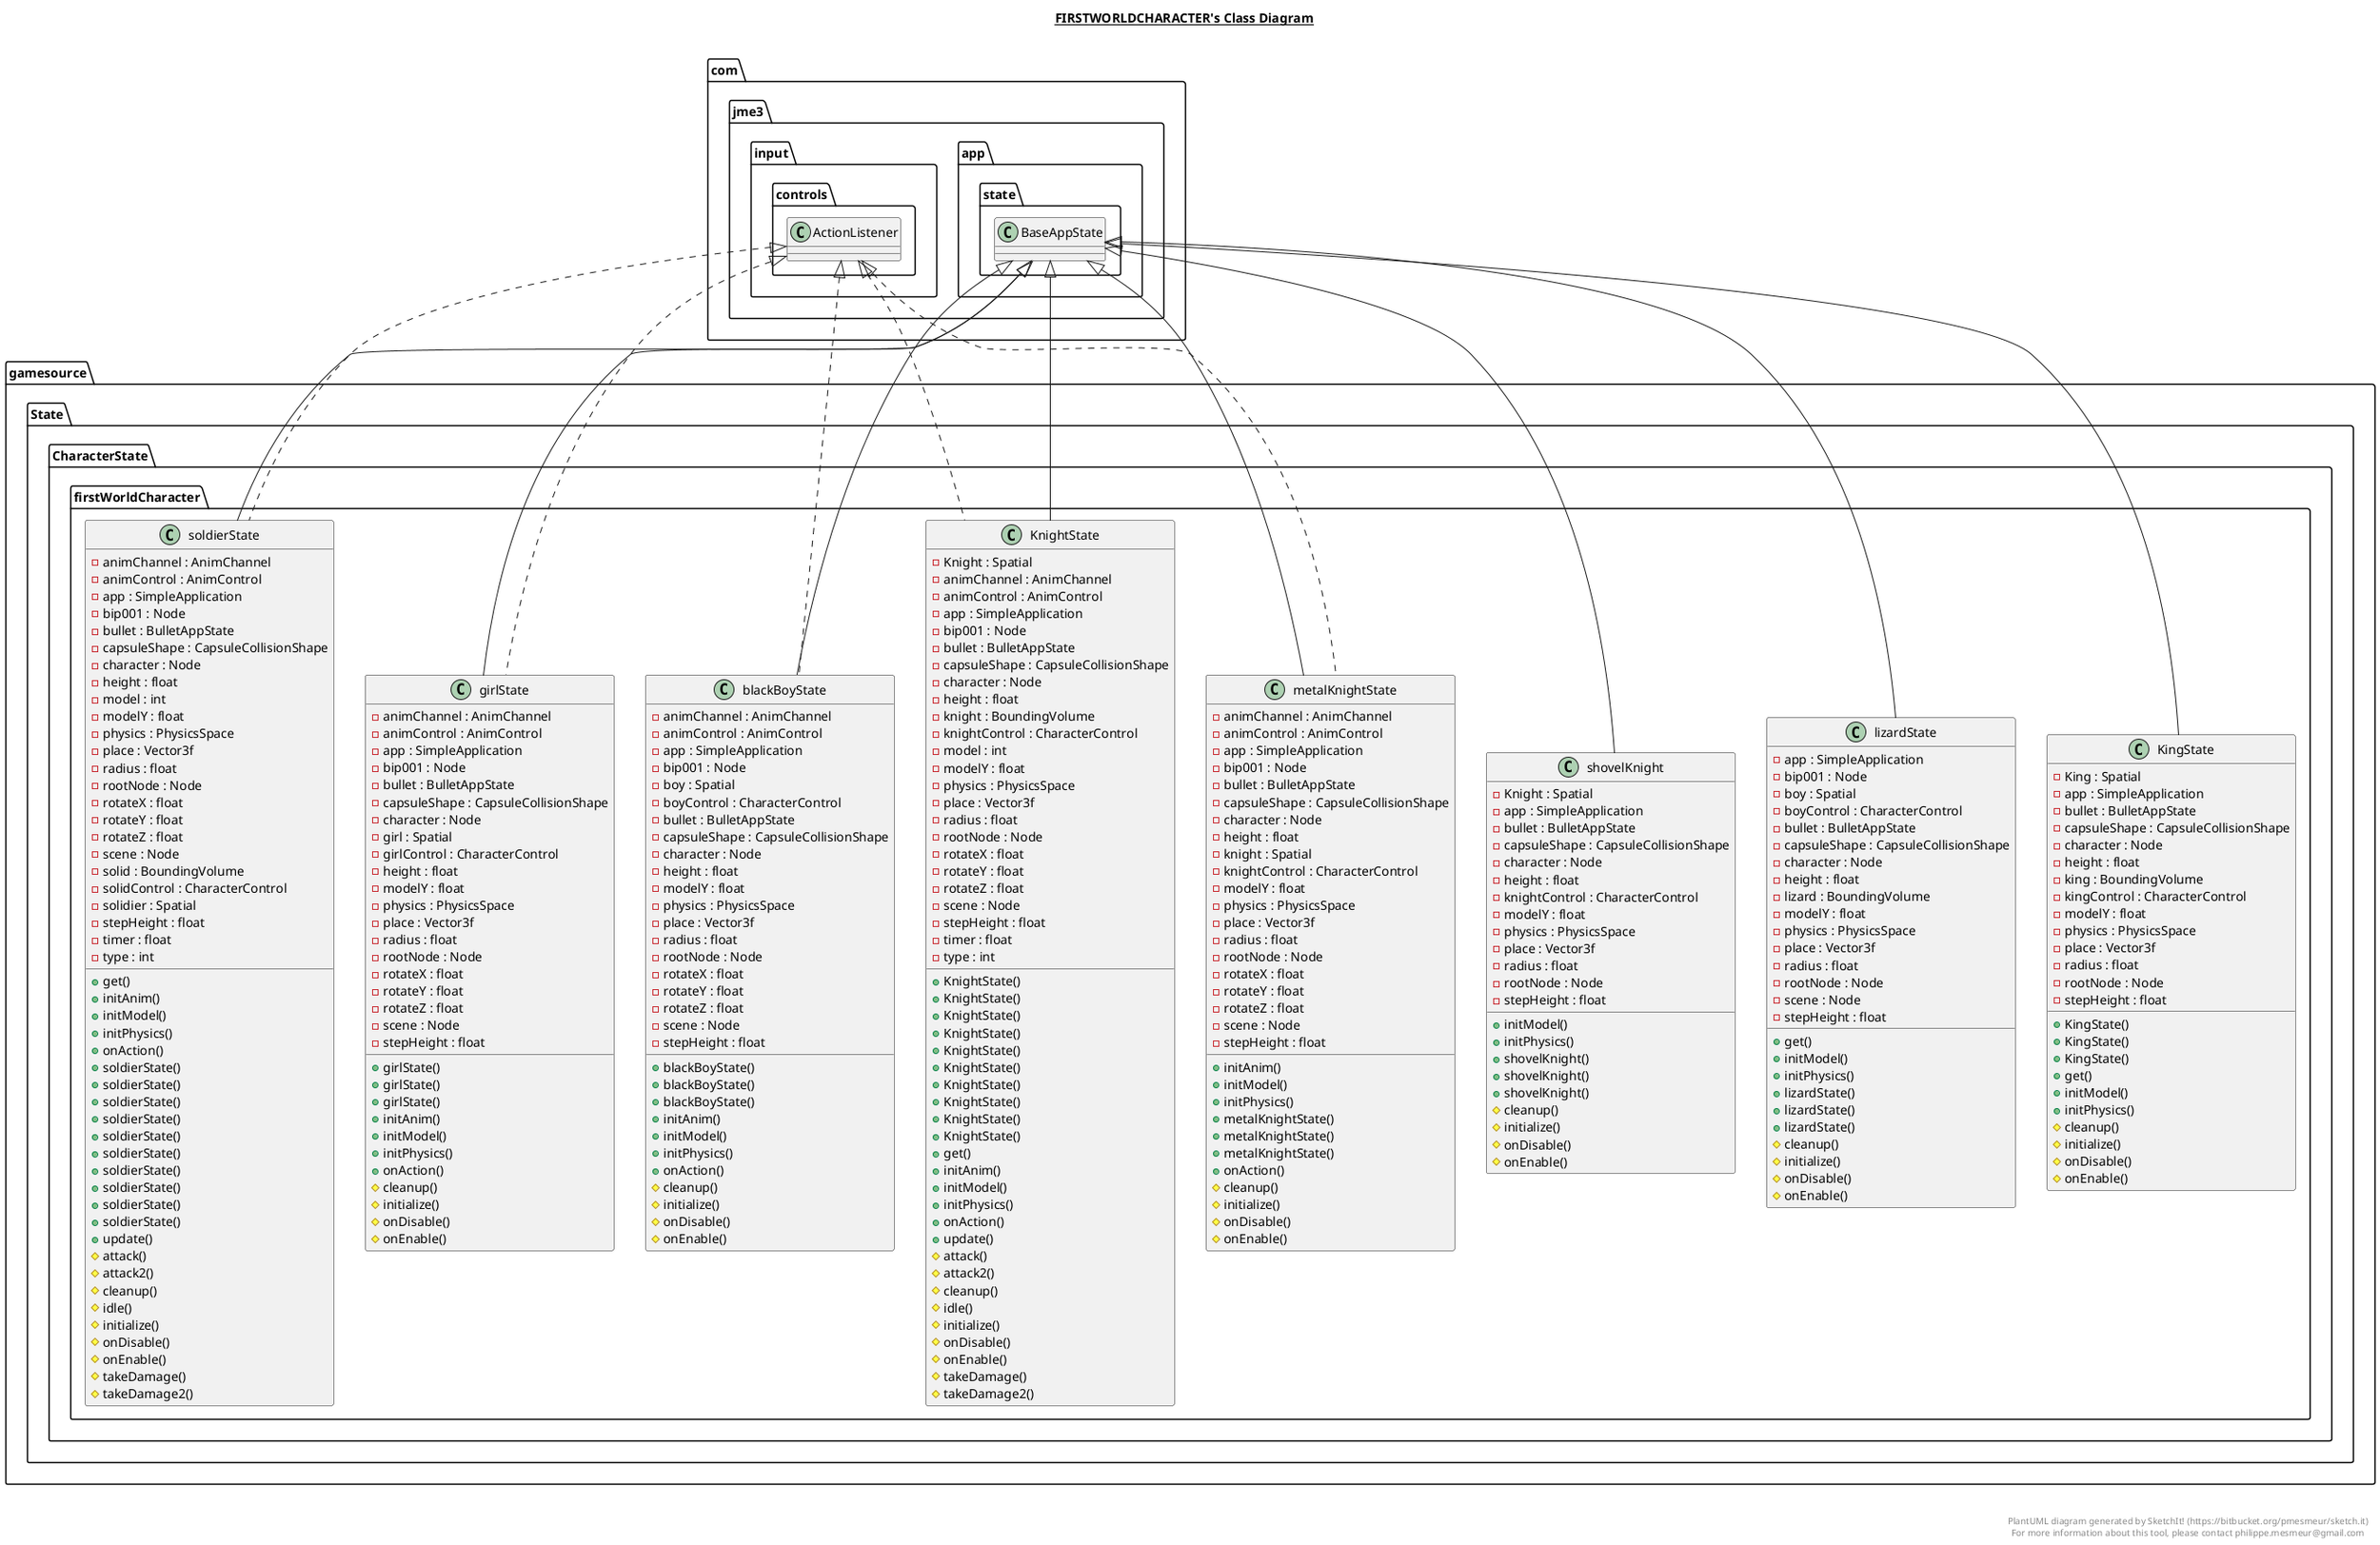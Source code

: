 @startuml

title __FIRSTWORLDCHARACTER's Class Diagram__\n

  namespace gamesource {
    namespace State {
      namespace CharacterState {
        namespace firstWorldCharacter {
          class gamesource.State.CharacterState.firstWorldCharacter.KingState {
              - King : Spatial
              - app : SimpleApplication
              - bullet : BulletAppState
              - capsuleShape : CapsuleCollisionShape
              - character : Node
              - height : float
              - king : BoundingVolume
              - kingControl : CharacterControl
              - modelY : float
              - physics : PhysicsSpace
              - place : Vector3f
              - radius : float
              - rootNode : Node
              - stepHeight : float
              + KingState()
              + KingState()
              + KingState()
              + get()
              + initModel()
              + initPhysics()
              # cleanup()
              # initialize()
              # onDisable()
              # onEnable()
          }
        }
      }
    }
  }
  

  namespace gamesource {
    namespace State {
      namespace CharacterState {
        namespace firstWorldCharacter {
          class gamesource.State.CharacterState.firstWorldCharacter.KnightState {
              - Knight : Spatial
              - animChannel : AnimChannel
              - animControl : AnimControl
              - app : SimpleApplication
              - bip001 : Node
              - bullet : BulletAppState
              - capsuleShape : CapsuleCollisionShape
              - character : Node
              - height : float
              - knight : BoundingVolume
              - knightControl : CharacterControl
              - model : int
              - modelY : float
              - physics : PhysicsSpace
              - place : Vector3f
              - radius : float
              - rootNode : Node
              - rotateX : float
              - rotateY : float
              - rotateZ : float
              - scene : Node
              - stepHeight : float
              - timer : float
              - type : int
              + KnightState()
              + KnightState()
              + KnightState()
              + KnightState()
              + KnightState()
              + KnightState()
              + KnightState()
              + KnightState()
              + KnightState()
              + KnightState()
              + get()
              + initAnim()
              + initModel()
              + initPhysics()
              + onAction()
              + update()
              # attack()
              # attack2()
              # cleanup()
              # idle()
              # initialize()
              # onDisable()
              # onEnable()
              # takeDamage()
              # takeDamage2()
          }
        }
      }
    }
  }
  

  namespace gamesource {
    namespace State {
      namespace CharacterState {
        namespace firstWorldCharacter {
          class gamesource.State.CharacterState.firstWorldCharacter.blackBoyState {
              - animChannel : AnimChannel
              - animControl : AnimControl
              - app : SimpleApplication
              - bip001 : Node
              - boy : Spatial
              - boyControl : CharacterControl
              - bullet : BulletAppState
              - capsuleShape : CapsuleCollisionShape
              - character : Node
              - height : float
              - modelY : float
              - physics : PhysicsSpace
              - place : Vector3f
              - radius : float
              - rootNode : Node
              - rotateX : float
              - rotateY : float
              - rotateZ : float
              - scene : Node
              - stepHeight : float
              + blackBoyState()
              + blackBoyState()
              + blackBoyState()
              + initAnim()
              + initModel()
              + initPhysics()
              + onAction()
              # cleanup()
              # initialize()
              # onDisable()
              # onEnable()
          }
        }
      }
    }
  }
  

  namespace gamesource {
    namespace State {
      namespace CharacterState {
        namespace firstWorldCharacter {
          class gamesource.State.CharacterState.firstWorldCharacter.girlState {
              - animChannel : AnimChannel
              - animControl : AnimControl
              - app : SimpleApplication
              - bip001 : Node
              - bullet : BulletAppState
              - capsuleShape : CapsuleCollisionShape
              - character : Node
              - girl : Spatial
              - girlControl : CharacterControl
              - height : float
              - modelY : float
              - physics : PhysicsSpace
              - place : Vector3f
              - radius : float
              - rootNode : Node
              - rotateX : float
              - rotateY : float
              - rotateZ : float
              - scene : Node
              - stepHeight : float
              + girlState()
              + girlState()
              + girlState()
              + initAnim()
              + initModel()
              + initPhysics()
              + onAction()
              # cleanup()
              # initialize()
              # onDisable()
              # onEnable()
          }
        }
      }
    }
  }
  

  namespace gamesource {
    namespace State {
      namespace CharacterState {
        namespace firstWorldCharacter {
          class gamesource.State.CharacterState.firstWorldCharacter.lizardState {
              - app : SimpleApplication
              - bip001 : Node
              - boy : Spatial
              - boyControl : CharacterControl
              - bullet : BulletAppState
              - capsuleShape : CapsuleCollisionShape
              - character : Node
              - height : float
              - lizard : BoundingVolume
              - modelY : float
              - physics : PhysicsSpace
              - place : Vector3f
              - radius : float
              - rootNode : Node
              - scene : Node
              - stepHeight : float
              + get()
              + initModel()
              + initPhysics()
              + lizardState()
              + lizardState()
              + lizardState()
              # cleanup()
              # initialize()
              # onDisable()
              # onEnable()
          }
        }
      }
    }
  }
  

  namespace gamesource {
    namespace State {
      namespace CharacterState {
        namespace firstWorldCharacter {
          class gamesource.State.CharacterState.firstWorldCharacter.metalKnightState {
              - animChannel : AnimChannel
              - animControl : AnimControl
              - app : SimpleApplication
              - bip001 : Node
              - bullet : BulletAppState
              - capsuleShape : CapsuleCollisionShape
              - character : Node
              - height : float
              - knight : Spatial
              - knightControl : CharacterControl
              - modelY : float
              - physics : PhysicsSpace
              - place : Vector3f
              - radius : float
              - rootNode : Node
              - rotateX : float
              - rotateY : float
              - rotateZ : float
              - scene : Node
              - stepHeight : float
              + initAnim()
              + initModel()
              + initPhysics()
              + metalKnightState()
              + metalKnightState()
              + metalKnightState()
              + onAction()
              # cleanup()
              # initialize()
              # onDisable()
              # onEnable()
          }
        }
      }
    }
  }
  

  namespace gamesource {
    namespace State {
      namespace CharacterState {
        namespace firstWorldCharacter {
          class gamesource.State.CharacterState.firstWorldCharacter.shovelKnight {
              - Knight : Spatial
              - app : SimpleApplication
              - bullet : BulletAppState
              - capsuleShape : CapsuleCollisionShape
              - character : Node
              - height : float
              - knightControl : CharacterControl
              - modelY : float
              - physics : PhysicsSpace
              - place : Vector3f
              - radius : float
              - rootNode : Node
              - stepHeight : float
              + initModel()
              + initPhysics()
              + shovelKnight()
              + shovelKnight()
              + shovelKnight()
              # cleanup()
              # initialize()
              # onDisable()
              # onEnable()
          }
        }
      }
    }
  }
  

  namespace gamesource {
    namespace State {
      namespace CharacterState {
        namespace firstWorldCharacter {
          class gamesource.State.CharacterState.firstWorldCharacter.soldierState {
              - animChannel : AnimChannel
              - animControl : AnimControl
              - app : SimpleApplication
              - bip001 : Node
              - bullet : BulletAppState
              - capsuleShape : CapsuleCollisionShape
              - character : Node
              - height : float
              - model : int
              - modelY : float
              - physics : PhysicsSpace
              - place : Vector3f
              - radius : float
              - rootNode : Node
              - rotateX : float
              - rotateY : float
              - rotateZ : float
              - scene : Node
              - solid : BoundingVolume
              - solidControl : CharacterControl
              - solidier : Spatial
              - stepHeight : float
              - timer : float
              - type : int
              + get()
              + initAnim()
              + initModel()
              + initPhysics()
              + onAction()
              + soldierState()
              + soldierState()
              + soldierState()
              + soldierState()
              + soldierState()
              + soldierState()
              + soldierState()
              + soldierState()
              + soldierState()
              + soldierState()
              + update()
              # attack()
              # attack2()
              # cleanup()
              # idle()
              # initialize()
              # onDisable()
              # onEnable()
              # takeDamage()
              # takeDamage2()
          }
        }
      }
    }
  }
  

  gamesource.State.CharacterState.firstWorldCharacter.KingState -up-|> com.jme3.app.state.BaseAppState
  gamesource.State.CharacterState.firstWorldCharacter.KnightState .up.|> com.jme3.input.controls.ActionListener
  gamesource.State.CharacterState.firstWorldCharacter.KnightState -up-|> com.jme3.app.state.BaseAppState
  gamesource.State.CharacterState.firstWorldCharacter.blackBoyState .up.|> com.jme3.input.controls.ActionListener
  gamesource.State.CharacterState.firstWorldCharacter.blackBoyState -up-|> com.jme3.app.state.BaseAppState
  gamesource.State.CharacterState.firstWorldCharacter.girlState .up.|> com.jme3.input.controls.ActionListener
  gamesource.State.CharacterState.firstWorldCharacter.girlState -up-|> com.jme3.app.state.BaseAppState
  gamesource.State.CharacterState.firstWorldCharacter.lizardState -up-|> com.jme3.app.state.BaseAppState
  gamesource.State.CharacterState.firstWorldCharacter.metalKnightState .up.|> com.jme3.input.controls.ActionListener
  gamesource.State.CharacterState.firstWorldCharacter.metalKnightState -up-|> com.jme3.app.state.BaseAppState
  gamesource.State.CharacterState.firstWorldCharacter.shovelKnight -up-|> com.jme3.app.state.BaseAppState
  gamesource.State.CharacterState.firstWorldCharacter.soldierState .up.|> com.jme3.input.controls.ActionListener
  gamesource.State.CharacterState.firstWorldCharacter.soldierState -up-|> com.jme3.app.state.BaseAppState


right footer


PlantUML diagram generated by SketchIt! (https://bitbucket.org/pmesmeur/sketch.it)
For more information about this tool, please contact philippe.mesmeur@gmail.com
endfooter

@enduml
